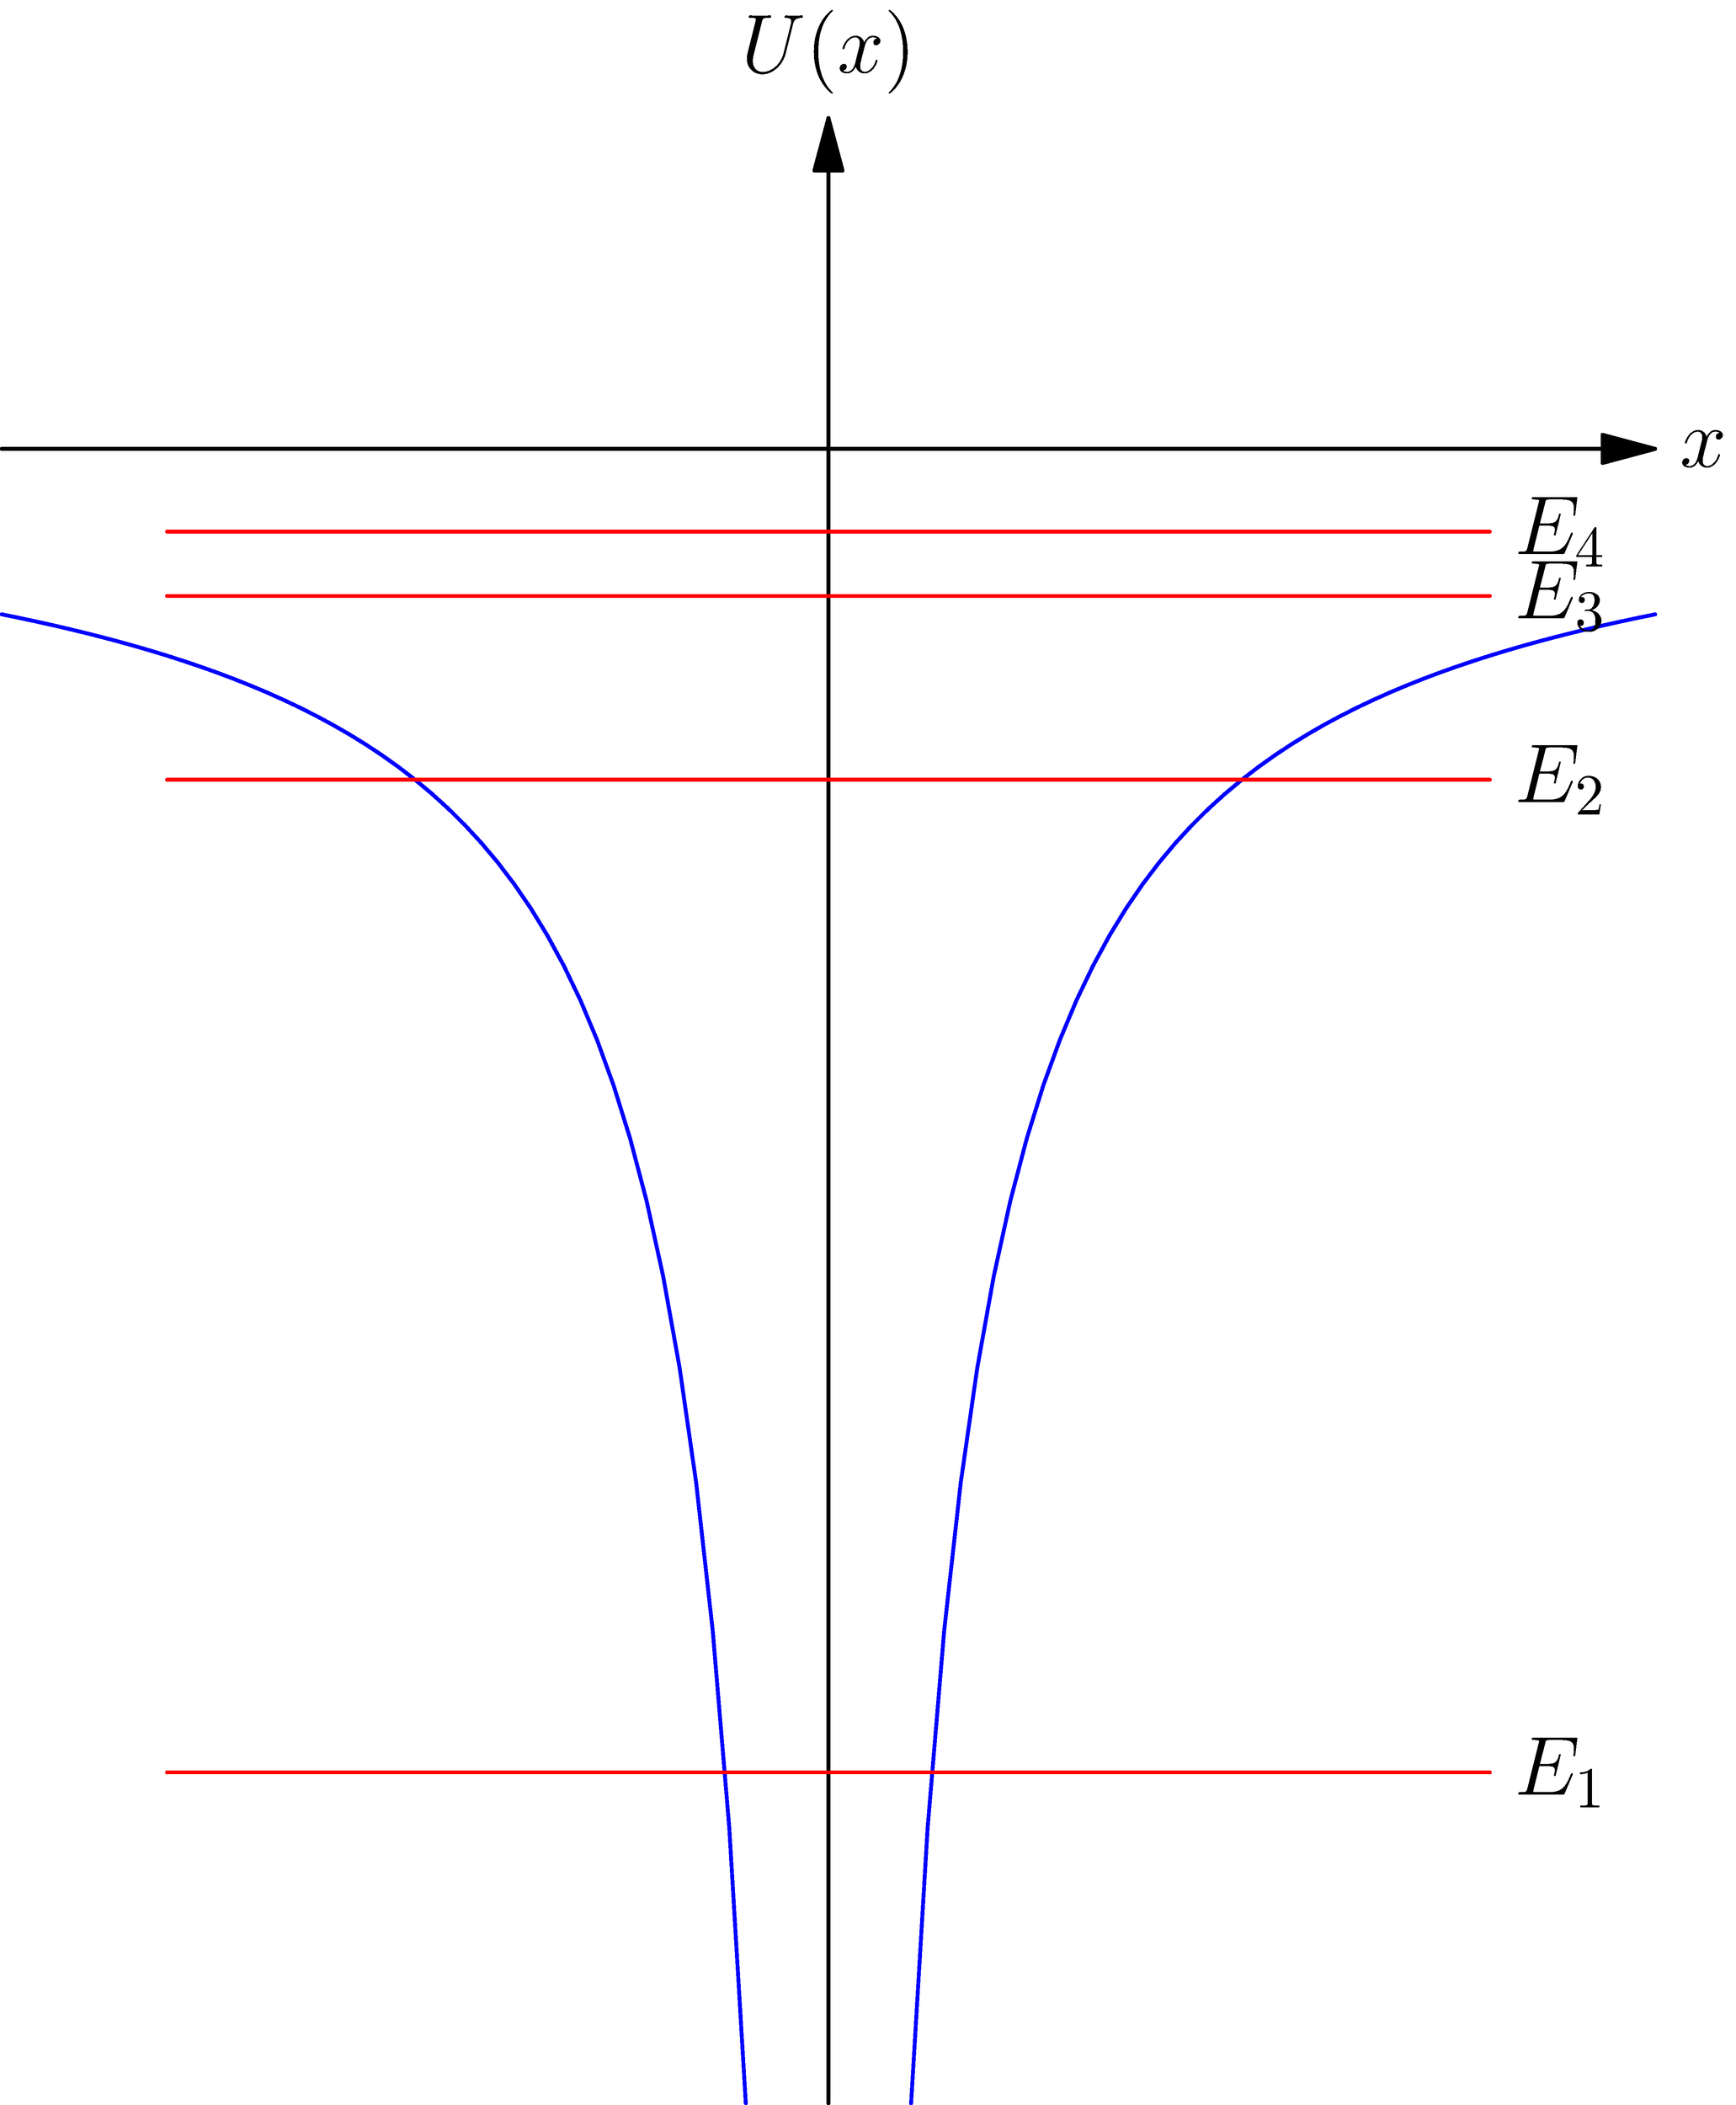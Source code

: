 // texpreamble("\usepackage{mathtext}\usepackage[russian]{babel}");
// defaultpen(font("T2A","cmr","m","n"));
defaultpen(fontsize(14pt)+linewidth(0.6));

settings.render = 16;
unitsize(5cm);

//graphical parameters
pen p = black;

real dx = 0.02;
real U0 = 0.2;
pair top = (0,0.4);
pair left = (-1,0);
real x = left.x;
pair right = (1,0);
pair bottom = (0,-2);
path axis_x = left -- right;
path axis_y = bottom -- top;
path coulomb1 = (x, -U0/abs(x));
path coulomb2 = (-x, -U0/abs(x));
for(int j=1; j<1/dx; ++j) {
    x = left.x + dx*j;
    if (abs(x)>0.09) {
    coulomb1 = coulomb1 -- (x, -U0/abs(x));
    coulomb2 = coulomb2 -- (-x, -U0/abs(x));
    }
};


draw(axis_x, arrow = Arrow);
draw(axis_y, arrow = Arrow);
label("$x$", (1,0), align=E);
label("$U(x)$", top, align=N);

draw(coulomb1, blue);
draw(coulomb2, blue);

for(int j=1; j<5; ++j) {
    real En = -1.6/j^2;
    draw((-0.8, En) -- (0.8, En), red);
    label("$E_{"+string(j)+"}$", (0.8, En), align=E);
}
